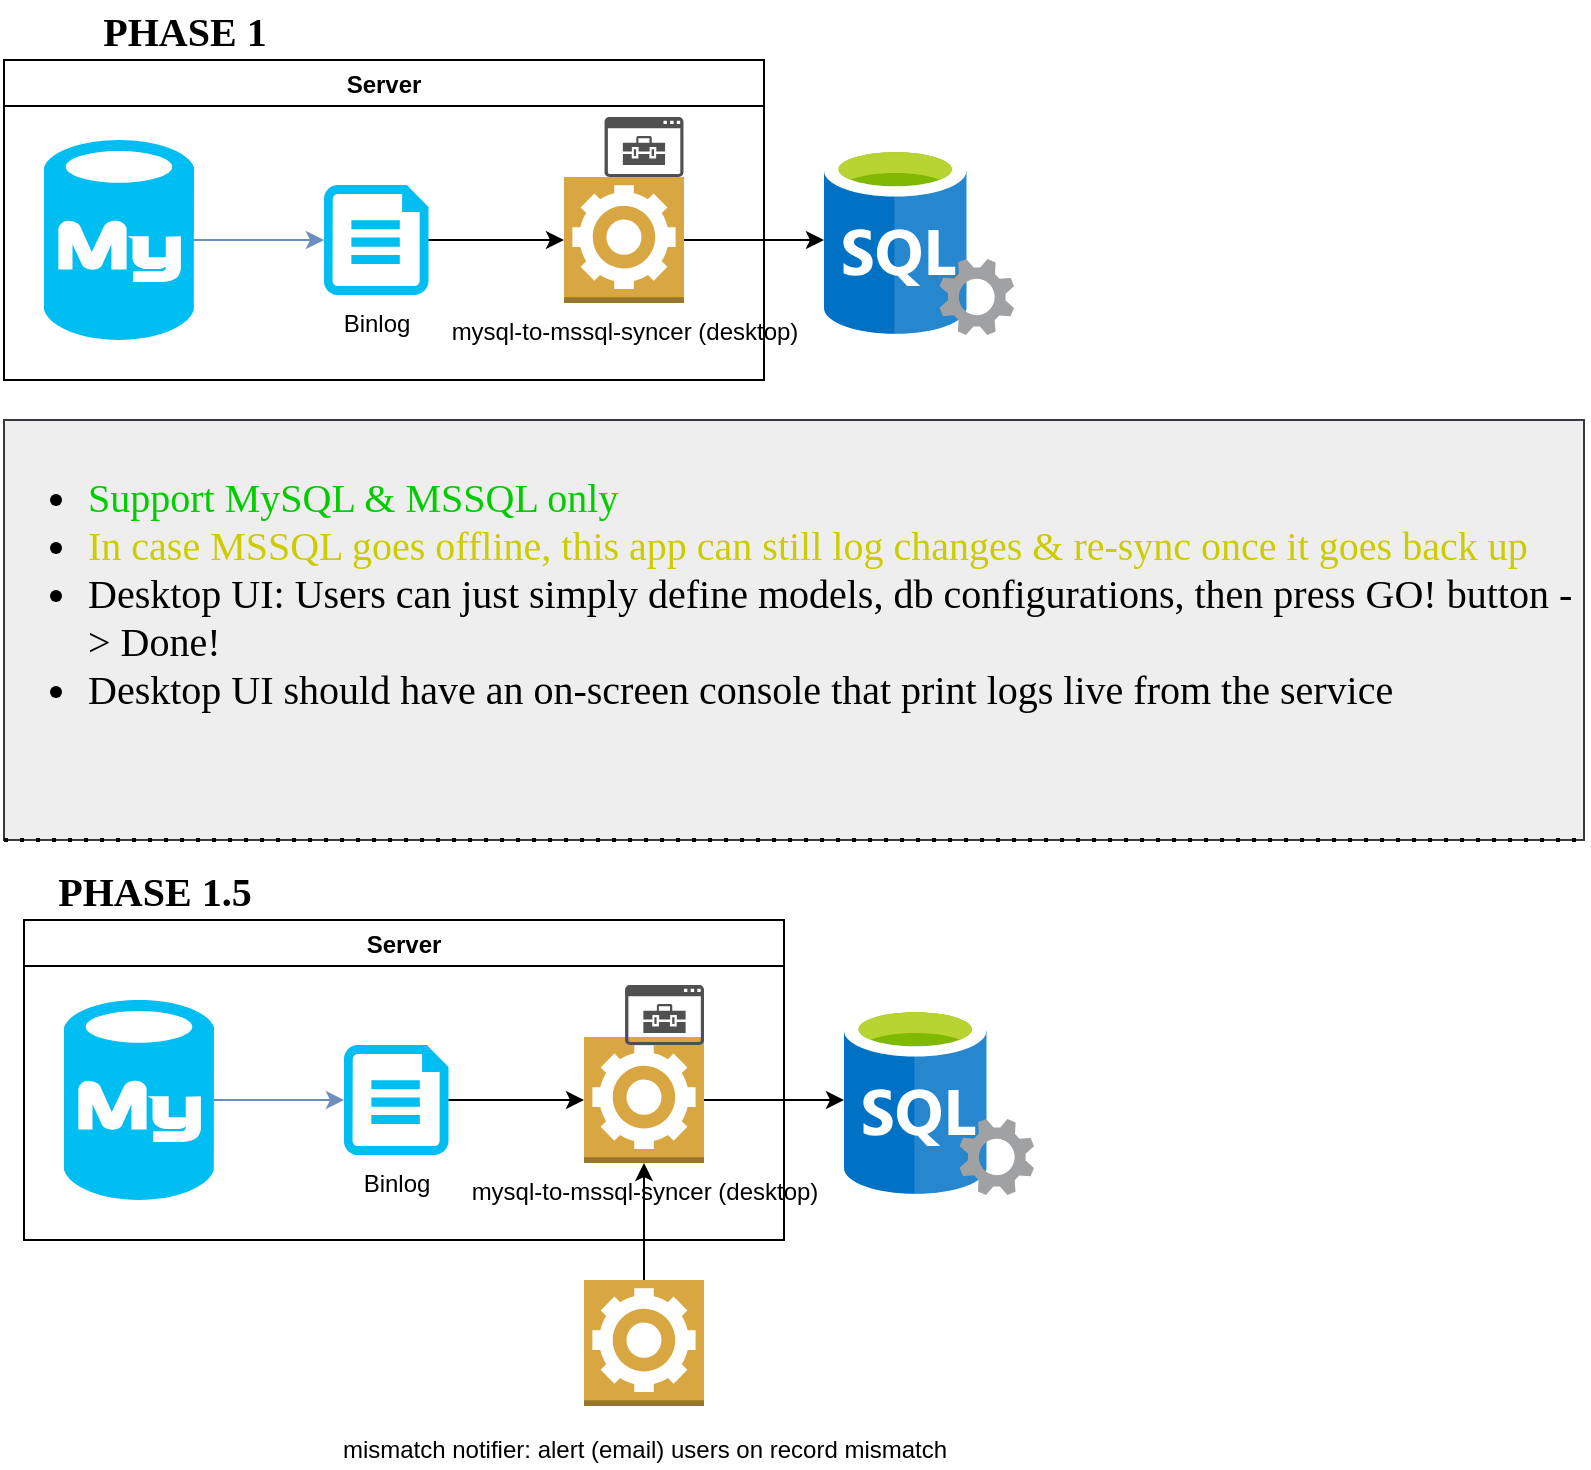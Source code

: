 <mxfile version="14.0.5" type="github">
  <diagram id="PQCgGNhLhsKNh2j2jryg" name="Page-1">
    <mxGraphModel dx="1422" dy="794" grid="1" gridSize="10" guides="1" tooltips="1" connect="1" arrows="1" fold="1" page="1" pageScale="1" pageWidth="827" pageHeight="1169" math="0" shadow="0">
      <root>
        <mxCell id="0" />
        <mxCell id="1" parent="0" />
        <mxCell id="wb1LMAFxjqWtD9bHAhWX-11" value="PHASE 1" style="text;html=1;align=center;verticalAlign=middle;resizable=0;points=[];autosize=1;fontStyle=1;fontFamily=Verdana;fontSize=20;" vertex="1" parent="1">
          <mxGeometry x="45" y="10" width="110" height="30" as="geometry" />
        </mxCell>
        <mxCell id="wb1LMAFxjqWtD9bHAhWX-16" value="" style="group" vertex="1" connectable="0" parent="1">
          <mxGeometry x="10" y="40" width="505" height="160" as="geometry" />
        </mxCell>
        <mxCell id="wb1LMAFxjqWtD9bHAhWX-1" value="" style="verticalLabelPosition=bottom;html=1;verticalAlign=top;align=center;strokeColor=none;fillColor=#00BEF2;shape=mxgraph.azure.mysql_database;" vertex="1" parent="wb1LMAFxjqWtD9bHAhWX-16">
          <mxGeometry x="20" y="40" width="75" height="100" as="geometry" />
        </mxCell>
        <mxCell id="wb1LMAFxjqWtD9bHAhWX-3" value="Binlog" style="verticalLabelPosition=bottom;html=1;verticalAlign=top;align=center;strokeColor=none;fillColor=#00BEF2;shape=mxgraph.azure.cloud_services_configuration_file;pointerEvents=1;" vertex="1" parent="wb1LMAFxjqWtD9bHAhWX-16">
          <mxGeometry x="160" y="62.5" width="52.25" height="55" as="geometry" />
        </mxCell>
        <mxCell id="wb1LMAFxjqWtD9bHAhWX-4" style="edgeStyle=orthogonalEdgeStyle;rounded=0;orthogonalLoop=1;jettySize=auto;html=1;entryX=0;entryY=0.5;entryDx=0;entryDy=0;entryPerimeter=0;fillColor=#dae8fc;strokeColor=#6c8ebf;" edge="1" parent="wb1LMAFxjqWtD9bHAhWX-16" source="wb1LMAFxjqWtD9bHAhWX-1" target="wb1LMAFxjqWtD9bHAhWX-3">
          <mxGeometry relative="1" as="geometry" />
        </mxCell>
        <mxCell id="wb1LMAFxjqWtD9bHAhWX-5" value="mysql-to-mssql-syncer (desktop)" style="outlineConnect=0;dashed=0;verticalLabelPosition=bottom;verticalAlign=top;align=center;html=1;shape=mxgraph.aws3.worker;fillColor=#D9A741;gradientColor=none;" vertex="1" parent="wb1LMAFxjqWtD9bHAhWX-16">
          <mxGeometry x="280" y="58.5" width="60" height="63" as="geometry" />
        </mxCell>
        <mxCell id="wb1LMAFxjqWtD9bHAhWX-6" style="edgeStyle=orthogonalEdgeStyle;rounded=0;orthogonalLoop=1;jettySize=auto;html=1;entryX=0;entryY=0.5;entryDx=0;entryDy=0;entryPerimeter=0;" edge="1" parent="wb1LMAFxjqWtD9bHAhWX-16" source="wb1LMAFxjqWtD9bHAhWX-3" target="wb1LMAFxjqWtD9bHAhWX-5">
          <mxGeometry relative="1" as="geometry" />
        </mxCell>
        <mxCell id="wb1LMAFxjqWtD9bHAhWX-7" value="" style="aspect=fixed;html=1;points=[];align=center;image;fontSize=12;image=img/lib/mscae/SQL_Servers.svg;" vertex="1" parent="wb1LMAFxjqWtD9bHAhWX-16">
          <mxGeometry x="410" y="42.5" width="95" height="95" as="geometry" />
        </mxCell>
        <mxCell id="wb1LMAFxjqWtD9bHAhWX-8" style="edgeStyle=orthogonalEdgeStyle;rounded=0;orthogonalLoop=1;jettySize=auto;html=1;" edge="1" parent="wb1LMAFxjqWtD9bHAhWX-16" source="wb1LMAFxjqWtD9bHAhWX-5" target="wb1LMAFxjqWtD9bHAhWX-7">
          <mxGeometry relative="1" as="geometry" />
        </mxCell>
        <mxCell id="wb1LMAFxjqWtD9bHAhWX-10" value="Server" style="swimlane;" vertex="1" parent="wb1LMAFxjqWtD9bHAhWX-16">
          <mxGeometry width="380" height="160" as="geometry">
            <mxRectangle x="110" y="200" width="70" height="23" as="alternateBounds" />
          </mxGeometry>
        </mxCell>
        <mxCell id="wb1LMAFxjqWtD9bHAhWX-29" value="" style="pointerEvents=1;shadow=0;dashed=0;html=1;strokeColor=none;labelPosition=center;verticalLabelPosition=bottom;verticalAlign=top;align=center;fillColor=#505050;shape=mxgraph.mscae.intune.intune_managed_app;fontFamily=Verdana;fontSize=20;" vertex="1" parent="wb1LMAFxjqWtD9bHAhWX-10">
          <mxGeometry x="300.27" y="28.5" width="39.47" height="30" as="geometry" />
        </mxCell>
        <mxCell id="wb1LMAFxjqWtD9bHAhWX-17" value="&lt;ul&gt;&lt;li&gt;&lt;font color=&quot;#00cc00&quot;&gt;Support MySQL &amp;amp; MSSQL only&lt;/font&gt;&lt;/li&gt;&lt;li&gt;&lt;font color=&quot;#cccc00&quot;&gt;In case MSSQL goes offline, this app can still log changes &amp;amp; re-sync once it goes back up&lt;/font&gt;&lt;/li&gt;&lt;li&gt;Desktop UI: Users can just simply define models, db configurations, then press GO! button -&amp;gt; Done!&lt;/li&gt;&lt;li&gt;Desktop UI should have an on-screen console that print logs live from the service&lt;br&gt;&lt;/li&gt;&lt;/ul&gt;" style="text;html=1;strokeColor=#36393d;fillColor=#eeeeee;align=left;verticalAlign=top;whiteSpace=wrap;rounded=0;fontFamily=Verdana;fontSize=20;" vertex="1" parent="1">
          <mxGeometry x="10" y="220" width="790" height="210" as="geometry" />
        </mxCell>
        <mxCell id="wb1LMAFxjqWtD9bHAhWX-18" value="" style="group" vertex="1" connectable="0" parent="1">
          <mxGeometry x="20" y="470" width="505" height="160" as="geometry" />
        </mxCell>
        <mxCell id="wb1LMAFxjqWtD9bHAhWX-19" value="" style="verticalLabelPosition=bottom;html=1;verticalAlign=top;align=center;strokeColor=none;fillColor=#00BEF2;shape=mxgraph.azure.mysql_database;" vertex="1" parent="wb1LMAFxjqWtD9bHAhWX-18">
          <mxGeometry x="20" y="40" width="75" height="100" as="geometry" />
        </mxCell>
        <mxCell id="wb1LMAFxjqWtD9bHAhWX-20" value="Binlog" style="verticalLabelPosition=bottom;html=1;verticalAlign=top;align=center;strokeColor=none;fillColor=#00BEF2;shape=mxgraph.azure.cloud_services_configuration_file;pointerEvents=1;" vertex="1" parent="wb1LMAFxjqWtD9bHAhWX-18">
          <mxGeometry x="160" y="62.5" width="52.25" height="55" as="geometry" />
        </mxCell>
        <mxCell id="wb1LMAFxjqWtD9bHAhWX-21" style="edgeStyle=orthogonalEdgeStyle;rounded=0;orthogonalLoop=1;jettySize=auto;html=1;entryX=0;entryY=0.5;entryDx=0;entryDy=0;entryPerimeter=0;fillColor=#dae8fc;strokeColor=#6c8ebf;" edge="1" parent="wb1LMAFxjqWtD9bHAhWX-18" source="wb1LMAFxjqWtD9bHAhWX-19" target="wb1LMAFxjqWtD9bHAhWX-20">
          <mxGeometry relative="1" as="geometry" />
        </mxCell>
        <mxCell id="wb1LMAFxjqWtD9bHAhWX-22" value="mysql-to-mssql-syncer (desktop)" style="outlineConnect=0;dashed=0;verticalLabelPosition=bottom;verticalAlign=top;align=center;html=1;shape=mxgraph.aws3.worker;fillColor=#D9A741;gradientColor=none;" vertex="1" parent="wb1LMAFxjqWtD9bHAhWX-18">
          <mxGeometry x="280" y="58.5" width="60" height="63" as="geometry" />
        </mxCell>
        <mxCell id="wb1LMAFxjqWtD9bHAhWX-23" style="edgeStyle=orthogonalEdgeStyle;rounded=0;orthogonalLoop=1;jettySize=auto;html=1;entryX=0;entryY=0.5;entryDx=0;entryDy=0;entryPerimeter=0;" edge="1" parent="wb1LMAFxjqWtD9bHAhWX-18" source="wb1LMAFxjqWtD9bHAhWX-20" target="wb1LMAFxjqWtD9bHAhWX-22">
          <mxGeometry relative="1" as="geometry" />
        </mxCell>
        <mxCell id="wb1LMAFxjqWtD9bHAhWX-24" value="" style="aspect=fixed;html=1;points=[];align=center;image;fontSize=12;image=img/lib/mscae/SQL_Servers.svg;" vertex="1" parent="wb1LMAFxjqWtD9bHAhWX-18">
          <mxGeometry x="410" y="42.5" width="95" height="95" as="geometry" />
        </mxCell>
        <mxCell id="wb1LMAFxjqWtD9bHAhWX-25" style="edgeStyle=orthogonalEdgeStyle;rounded=0;orthogonalLoop=1;jettySize=auto;html=1;" edge="1" parent="wb1LMAFxjqWtD9bHAhWX-18" source="wb1LMAFxjqWtD9bHAhWX-22" target="wb1LMAFxjqWtD9bHAhWX-24">
          <mxGeometry relative="1" as="geometry" />
        </mxCell>
        <mxCell id="wb1LMAFxjqWtD9bHAhWX-26" value="Server" style="swimlane;" vertex="1" parent="wb1LMAFxjqWtD9bHAhWX-18">
          <mxGeometry width="380" height="160" as="geometry">
            <mxRectangle x="110" y="200" width="70" height="23" as="alternateBounds" />
          </mxGeometry>
        </mxCell>
        <mxCell id="wb1LMAFxjqWtD9bHAhWX-31" value="" style="pointerEvents=1;shadow=0;dashed=0;html=1;strokeColor=none;labelPosition=center;verticalLabelPosition=bottom;verticalAlign=top;align=center;fillColor=#505050;shape=mxgraph.mscae.intune.intune_managed_app;fontFamily=Verdana;fontSize=20;" vertex="1" parent="wb1LMAFxjqWtD9bHAhWX-26">
          <mxGeometry x="300.53" y="32.5" width="39.47" height="30" as="geometry" />
        </mxCell>
        <mxCell id="wb1LMAFxjqWtD9bHAhWX-27" value="" style="endArrow=none;dashed=1;html=1;dashPattern=1 3;strokeWidth=2;fontFamily=Verdana;fontSize=20;exitX=0;exitY=1;exitDx=0;exitDy=0;entryX=1;entryY=1;entryDx=0;entryDy=0;" edge="1" parent="1" source="wb1LMAFxjqWtD9bHAhWX-17" target="wb1LMAFxjqWtD9bHAhWX-17">
          <mxGeometry width="50" height="50" relative="1" as="geometry">
            <mxPoint x="320" y="430" as="sourcePoint" />
            <mxPoint x="370" y="380" as="targetPoint" />
          </mxGeometry>
        </mxCell>
        <mxCell id="wb1LMAFxjqWtD9bHAhWX-28" value="PHASE 1.5" style="text;html=1;align=center;verticalAlign=middle;resizable=0;points=[];autosize=1;fontStyle=1;fontFamily=Verdana;fontSize=20;" vertex="1" parent="1">
          <mxGeometry x="20" y="440" width="130" height="30" as="geometry" />
        </mxCell>
        <mxCell id="wb1LMAFxjqWtD9bHAhWX-33" style="edgeStyle=orthogonalEdgeStyle;rounded=0;orthogonalLoop=1;jettySize=auto;html=1;fontFamily=Verdana;fontSize=20;" edge="1" parent="1" source="wb1LMAFxjqWtD9bHAhWX-32" target="wb1LMAFxjqWtD9bHAhWX-22">
          <mxGeometry relative="1" as="geometry" />
        </mxCell>
        <mxCell id="wb1LMAFxjqWtD9bHAhWX-32" value="&lt;font face=&quot;Helvetica&quot;&gt;&lt;span style=&quot;font-size: 12px&quot;&gt;mismatch notifier: alert (email) users on record mismatch&lt;/span&gt;&lt;/font&gt;" style="outlineConnect=0;dashed=0;verticalLabelPosition=bottom;verticalAlign=top;align=center;html=1;shape=mxgraph.aws3.worker;fillColor=#D9A741;gradientColor=none;fontFamily=Verdana;fontSize=20;" vertex="1" parent="1">
          <mxGeometry x="300" y="650" width="60" height="63" as="geometry" />
        </mxCell>
      </root>
    </mxGraphModel>
  </diagram>
</mxfile>
